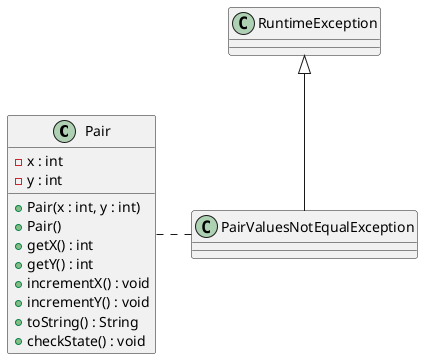 @startuml criticalSection

class Pair {
    - x : int
    - y : int
    + Pair(x : int, y : int)
    + Pair()
    + getX() : int
    + getY() : int
    + incrementX() : void
    + incrementY() : void
    + toString() : String
    + checkState() : void
}

class PairValuesNotEqualException

RuntimeException  <|-- PairValuesNotEqualException
Pair .right. PairValuesNotEqualException
@enduml